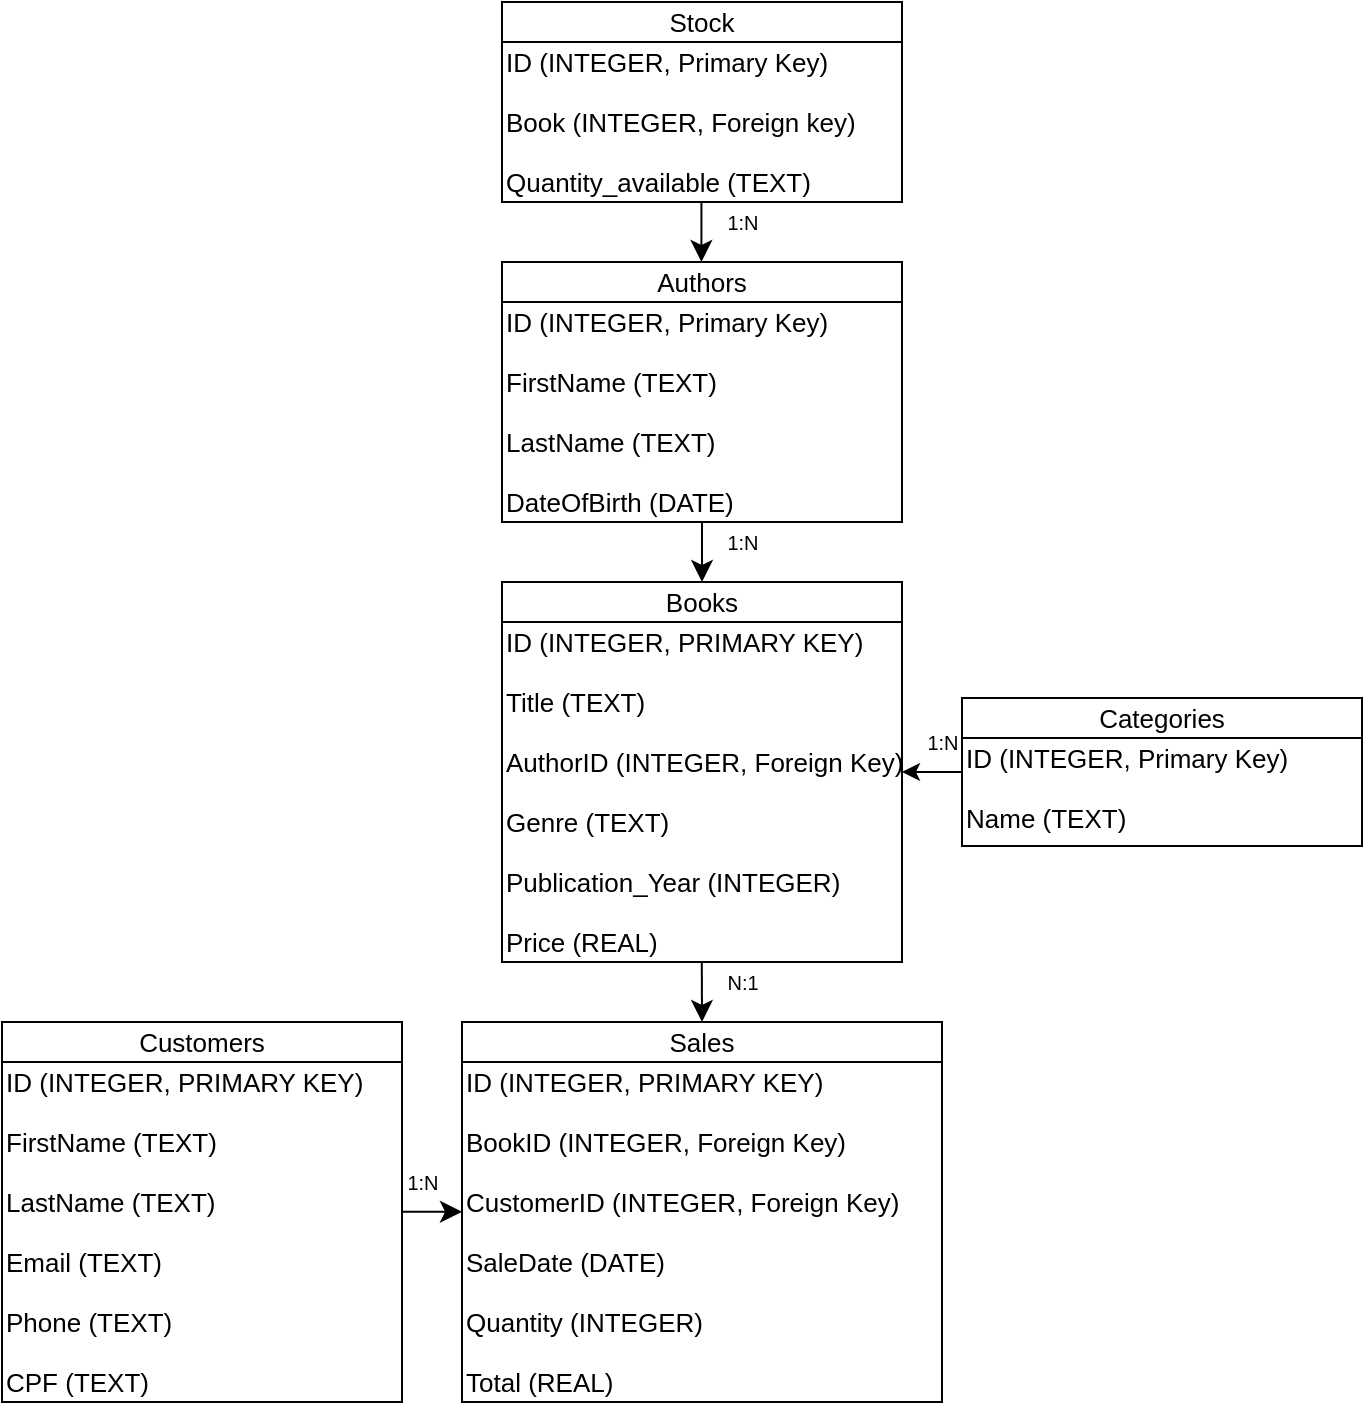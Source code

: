 <mxfile version="27.0.1">
  <diagram name="Página-1" id="o4K2YFYTn6cbgYB524_O">
    <mxGraphModel dx="1729" dy="2191" grid="1" gridSize="10" guides="1" tooltips="1" connect="1" arrows="1" fold="1" page="1" pageScale="1" pageWidth="827" pageHeight="1169" math="0" shadow="0">
      <root>
        <mxCell id="0" />
        <mxCell id="1" parent="0" />
        <mxCell id="eJLFgSkFlAxGA1zm92NA-1" value="&lt;span style=&quot;font-weight: normal;&quot;&gt;&lt;font style=&quot;font-size: 13px;&quot;&gt;Books&lt;/font&gt;&lt;/span&gt;" style="swimlane;whiteSpace=wrap;html=1;startSize=20;" vertex="1" parent="1">
          <mxGeometry x="320" y="-730" width="200" height="190" as="geometry" />
        </mxCell>
        <mxCell id="eJLFgSkFlAxGA1zm92NA-2" value="ID (INTEGER, PRIMARY KEY)" style="text;strokeColor=none;fillColor=none;html=1;fontSize=13;fontStyle=0;verticalAlign=middle;align=left;" vertex="1" parent="eJLFgSkFlAxGA1zm92NA-1">
          <mxGeometry y="20" width="200" height="20" as="geometry" />
        </mxCell>
        <mxCell id="eJLFgSkFlAxGA1zm92NA-3" value="Title (TEXT)" style="text;strokeColor=none;fillColor=none;html=1;fontSize=13;fontStyle=0;verticalAlign=middle;align=left;labelPosition=center;verticalLabelPosition=middle;" vertex="1" parent="eJLFgSkFlAxGA1zm92NA-1">
          <mxGeometry y="50" width="200" height="20" as="geometry" />
        </mxCell>
        <mxCell id="eJLFgSkFlAxGA1zm92NA-4" value="AuthorID (INTEGER, Foreign Key)" style="text;strokeColor=none;fillColor=none;html=1;fontSize=13;fontStyle=0;verticalAlign=middle;align=left;" vertex="1" parent="eJLFgSkFlAxGA1zm92NA-1">
          <mxGeometry y="80" width="200" height="20" as="geometry" />
        </mxCell>
        <mxCell id="eJLFgSkFlAxGA1zm92NA-5" value="Genre (TEXT)" style="text;strokeColor=none;fillColor=none;html=1;fontSize=13;fontStyle=0;verticalAlign=middle;align=left;" vertex="1" parent="eJLFgSkFlAxGA1zm92NA-1">
          <mxGeometry y="110" width="200" height="20" as="geometry" />
        </mxCell>
        <mxCell id="eJLFgSkFlAxGA1zm92NA-6" value="Publication_Year (INTEGER)" style="text;strokeColor=none;fillColor=none;html=1;fontSize=13;fontStyle=0;verticalAlign=middle;align=left;" vertex="1" parent="eJLFgSkFlAxGA1zm92NA-1">
          <mxGeometry y="140" width="200" height="20" as="geometry" />
        </mxCell>
        <mxCell id="eJLFgSkFlAxGA1zm92NA-7" value="Price (REAL)" style="text;strokeColor=none;fillColor=none;html=1;fontSize=13;fontStyle=0;verticalAlign=middle;align=left;" vertex="1" parent="eJLFgSkFlAxGA1zm92NA-1">
          <mxGeometry y="170" width="200" height="20" as="geometry" />
        </mxCell>
        <mxCell id="eJLFgSkFlAxGA1zm92NA-8" value="&lt;span style=&quot;font-weight: normal;&quot;&gt;&lt;font style=&quot;font-size: 13px;&quot;&gt;Authors&lt;/font&gt;&lt;/span&gt;" style="swimlane;whiteSpace=wrap;html=1;startSize=20;" vertex="1" parent="1">
          <mxGeometry x="320" y="-890" width="200" height="130" as="geometry" />
        </mxCell>
        <mxCell id="eJLFgSkFlAxGA1zm92NA-9" value="ID (INTEGER, Primary Key)" style="text;strokeColor=none;fillColor=none;html=1;fontSize=13;fontStyle=0;verticalAlign=middle;align=left;" vertex="1" parent="eJLFgSkFlAxGA1zm92NA-8">
          <mxGeometry y="20" width="200" height="20" as="geometry" />
        </mxCell>
        <mxCell id="eJLFgSkFlAxGA1zm92NA-10" value="FirstName (TEXT)" style="text;strokeColor=none;fillColor=none;html=1;fontSize=13;fontStyle=0;verticalAlign=middle;align=left;labelPosition=center;verticalLabelPosition=middle;" vertex="1" parent="eJLFgSkFlAxGA1zm92NA-8">
          <mxGeometry y="50" width="200" height="20" as="geometry" />
        </mxCell>
        <mxCell id="eJLFgSkFlAxGA1zm92NA-11" value="LastName (TEXT)" style="text;strokeColor=none;fillColor=none;html=1;fontSize=13;fontStyle=0;verticalAlign=middle;align=left;" vertex="1" parent="eJLFgSkFlAxGA1zm92NA-8">
          <mxGeometry y="80" width="200" height="20" as="geometry" />
        </mxCell>
        <mxCell id="eJLFgSkFlAxGA1zm92NA-12" value="DateOfBirth (DATE)" style="text;strokeColor=none;fillColor=none;html=1;fontSize=13;fontStyle=0;verticalAlign=middle;align=left;" vertex="1" parent="eJLFgSkFlAxGA1zm92NA-8">
          <mxGeometry y="110" width="200" height="20" as="geometry" />
        </mxCell>
        <mxCell id="eJLFgSkFlAxGA1zm92NA-13" value="" style="edgeStyle=segmentEdgeStyle;endArrow=classic;html=1;curved=0;rounded=0;endSize=8;startSize=8;exitX=0.5;exitY=1;exitDx=0;exitDy=0;entryX=0.5;entryY=0;entryDx=0;entryDy=0;" edge="1" parent="1" source="eJLFgSkFlAxGA1zm92NA-12" target="eJLFgSkFlAxGA1zm92NA-1">
          <mxGeometry width="50" height="50" relative="1" as="geometry">
            <mxPoint x="420" y="-754" as="sourcePoint" />
            <mxPoint x="430" y="-764" as="targetPoint" />
          </mxGeometry>
        </mxCell>
        <mxCell id="eJLFgSkFlAxGA1zm92NA-14" value="1:N" style="text;strokeColor=none;fillColor=none;html=1;fontSize=10;fontStyle=0;verticalAlign=middle;align=center;" vertex="1" parent="1">
          <mxGeometry x="430" y="-760" width="20" height="20" as="geometry" />
        </mxCell>
        <mxCell id="eJLFgSkFlAxGA1zm92NA-15" value="&lt;span style=&quot;font-weight: normal;&quot;&gt;&lt;font style=&quot;font-size: 13px;&quot;&gt;Sales&lt;/font&gt;&lt;/span&gt;" style="swimlane;whiteSpace=wrap;html=1;startSize=20;" vertex="1" parent="1">
          <mxGeometry x="300" y="-510" width="240" height="190" as="geometry" />
        </mxCell>
        <mxCell id="eJLFgSkFlAxGA1zm92NA-16" value="ID (INTEGER, PRIMARY KEY)" style="text;strokeColor=none;fillColor=none;html=1;fontSize=13;fontStyle=0;verticalAlign=middle;align=left;" vertex="1" parent="eJLFgSkFlAxGA1zm92NA-15">
          <mxGeometry y="20" width="200" height="20" as="geometry" />
        </mxCell>
        <mxCell id="eJLFgSkFlAxGA1zm92NA-17" value="BookID (INTEGER, Foreign Key)" style="text;strokeColor=none;fillColor=none;html=1;fontSize=13;fontStyle=0;verticalAlign=middle;align=left;labelPosition=center;verticalLabelPosition=middle;" vertex="1" parent="eJLFgSkFlAxGA1zm92NA-15">
          <mxGeometry y="50" width="200" height="20" as="geometry" />
        </mxCell>
        <mxCell id="eJLFgSkFlAxGA1zm92NA-18" value="CustomerID (INTEGER, Foreign Key)" style="text;strokeColor=none;fillColor=none;html=1;fontSize=13;fontStyle=0;verticalAlign=middle;align=left;" vertex="1" parent="eJLFgSkFlAxGA1zm92NA-15">
          <mxGeometry y="80" width="200" height="20" as="geometry" />
        </mxCell>
        <mxCell id="eJLFgSkFlAxGA1zm92NA-19" value="SaleDate (DATE)" style="text;strokeColor=none;fillColor=none;html=1;fontSize=13;fontStyle=0;verticalAlign=middle;align=left;" vertex="1" parent="eJLFgSkFlAxGA1zm92NA-15">
          <mxGeometry y="110" width="200" height="20" as="geometry" />
        </mxCell>
        <mxCell id="eJLFgSkFlAxGA1zm92NA-20" value="Quantity (INTEGER)" style="text;strokeColor=none;fillColor=none;html=1;fontSize=13;fontStyle=0;verticalAlign=middle;align=left;" vertex="1" parent="eJLFgSkFlAxGA1zm92NA-15">
          <mxGeometry y="140" width="200" height="20" as="geometry" />
        </mxCell>
        <mxCell id="eJLFgSkFlAxGA1zm92NA-21" value="Total (REAL)" style="text;strokeColor=none;fillColor=none;html=1;fontSize=13;fontStyle=0;verticalAlign=middle;align=left;" vertex="1" parent="eJLFgSkFlAxGA1zm92NA-15">
          <mxGeometry y="170" width="200" height="20" as="geometry" />
        </mxCell>
        <mxCell id="eJLFgSkFlAxGA1zm92NA-22" value="&lt;span style=&quot;font-weight: normal;&quot;&gt;&lt;font style=&quot;font-size: 13px;&quot;&gt;Customers&lt;/font&gt;&lt;/span&gt;" style="swimlane;whiteSpace=wrap;html=1;startSize=20;" vertex="1" parent="1">
          <mxGeometry x="70" y="-510" width="200" height="190" as="geometry" />
        </mxCell>
        <mxCell id="eJLFgSkFlAxGA1zm92NA-23" value="ID (INTEGER, PRIMARY KEY)" style="text;strokeColor=none;fillColor=none;html=1;fontSize=13;fontStyle=0;verticalAlign=middle;align=left;" vertex="1" parent="eJLFgSkFlAxGA1zm92NA-22">
          <mxGeometry y="20" width="200" height="20" as="geometry" />
        </mxCell>
        <mxCell id="eJLFgSkFlAxGA1zm92NA-24" value="FirstName (TEXT)" style="text;strokeColor=none;fillColor=none;html=1;fontSize=13;fontStyle=0;verticalAlign=middle;align=left;labelPosition=center;verticalLabelPosition=middle;" vertex="1" parent="eJLFgSkFlAxGA1zm92NA-22">
          <mxGeometry y="50" width="200" height="20" as="geometry" />
        </mxCell>
        <mxCell id="eJLFgSkFlAxGA1zm92NA-25" value="LastName (TEXT)" style="text;strokeColor=none;fillColor=none;html=1;fontSize=13;fontStyle=0;verticalAlign=middle;align=left;" vertex="1" parent="eJLFgSkFlAxGA1zm92NA-22">
          <mxGeometry y="80" width="200" height="20" as="geometry" />
        </mxCell>
        <mxCell id="eJLFgSkFlAxGA1zm92NA-26" value="Email (TEXT)" style="text;strokeColor=none;fillColor=none;html=1;fontSize=13;fontStyle=0;verticalAlign=middle;align=left;" vertex="1" parent="eJLFgSkFlAxGA1zm92NA-22">
          <mxGeometry y="110" width="200" height="20" as="geometry" />
        </mxCell>
        <mxCell id="eJLFgSkFlAxGA1zm92NA-27" value="Phone (TEXT)" style="text;strokeColor=none;fillColor=none;html=1;fontSize=13;fontStyle=0;verticalAlign=middle;align=left;" vertex="1" parent="eJLFgSkFlAxGA1zm92NA-22">
          <mxGeometry y="140" width="200" height="20" as="geometry" />
        </mxCell>
        <mxCell id="eJLFgSkFlAxGA1zm92NA-28" value="CPF (TEXT)" style="text;strokeColor=none;fillColor=none;html=1;fontSize=13;fontStyle=0;verticalAlign=middle;align=left;" vertex="1" parent="eJLFgSkFlAxGA1zm92NA-22">
          <mxGeometry y="170" width="200" height="20" as="geometry" />
        </mxCell>
        <mxCell id="eJLFgSkFlAxGA1zm92NA-29" value="" style="edgeStyle=segmentEdgeStyle;endArrow=classic;html=1;curved=0;rounded=0;endSize=8;startSize=8;entryX=0.5;entryY=0;entryDx=0;entryDy=0;" edge="1" parent="1" target="eJLFgSkFlAxGA1zm92NA-15">
          <mxGeometry width="50" height="50" relative="1" as="geometry">
            <mxPoint x="419.9" y="-540" as="sourcePoint" />
            <mxPoint x="419.9" y="-520" as="targetPoint" />
          </mxGeometry>
        </mxCell>
        <mxCell id="eJLFgSkFlAxGA1zm92NA-30" value="1:N" style="text;strokeColor=none;fillColor=none;html=1;fontSize=10;fontStyle=0;verticalAlign=middle;align=center;" vertex="1" parent="1">
          <mxGeometry x="270" y="-440" width="20" height="20" as="geometry" />
        </mxCell>
        <mxCell id="eJLFgSkFlAxGA1zm92NA-31" value="" style="edgeStyle=elbowEdgeStyle;elbow=horizontal;endArrow=classic;html=1;curved=0;rounded=0;endSize=8;startSize=8;" edge="1" parent="1">
          <mxGeometry width="50" height="50" relative="1" as="geometry">
            <mxPoint x="280" y="-415.1" as="sourcePoint" />
            <mxPoint x="300" y="-415.1" as="targetPoint" />
            <Array as="points">
              <mxPoint x="270" y="-415.1" />
            </Array>
          </mxGeometry>
        </mxCell>
        <mxCell id="eJLFgSkFlAxGA1zm92NA-32" value="N:1" style="text;strokeColor=none;fillColor=none;html=1;fontSize=10;fontStyle=0;verticalAlign=middle;align=center;" vertex="1" parent="1">
          <mxGeometry x="430" y="-540" width="20" height="20" as="geometry" />
        </mxCell>
        <mxCell id="eJLFgSkFlAxGA1zm92NA-33" value="&lt;span style=&quot;font-weight: normal;&quot;&gt;&lt;font style=&quot;font-size: 13px;&quot;&gt;Stock&lt;/font&gt;&lt;/span&gt;" style="swimlane;whiteSpace=wrap;html=1;startSize=20;" vertex="1" parent="1">
          <mxGeometry x="320" y="-1020" width="200" height="100" as="geometry" />
        </mxCell>
        <mxCell id="eJLFgSkFlAxGA1zm92NA-34" value="ID (INTEGER, Primary Key)" style="text;strokeColor=none;fillColor=none;html=1;fontSize=13;fontStyle=0;verticalAlign=middle;align=left;" vertex="1" parent="eJLFgSkFlAxGA1zm92NA-33">
          <mxGeometry y="20" width="200" height="20" as="geometry" />
        </mxCell>
        <mxCell id="eJLFgSkFlAxGA1zm92NA-35" value="Book (INTEGER, Foreign key)" style="text;strokeColor=none;fillColor=none;html=1;fontSize=13;fontStyle=0;verticalAlign=middle;align=left;labelPosition=center;verticalLabelPosition=middle;" vertex="1" parent="eJLFgSkFlAxGA1zm92NA-33">
          <mxGeometry y="50" width="200" height="20" as="geometry" />
        </mxCell>
        <mxCell id="eJLFgSkFlAxGA1zm92NA-36" value="Quantity_available (TEXT)" style="text;strokeColor=none;fillColor=none;html=1;fontSize=13;fontStyle=0;verticalAlign=middle;align=left;" vertex="1" parent="eJLFgSkFlAxGA1zm92NA-33">
          <mxGeometry y="80" width="200" height="20" as="geometry" />
        </mxCell>
        <mxCell id="eJLFgSkFlAxGA1zm92NA-37" value="1:N" style="text;strokeColor=none;fillColor=none;html=1;fontSize=10;fontStyle=0;verticalAlign=middle;align=center;" vertex="1" parent="1">
          <mxGeometry x="430" y="-920" width="20" height="20" as="geometry" />
        </mxCell>
        <mxCell id="eJLFgSkFlAxGA1zm92NA-38" value="" style="edgeStyle=segmentEdgeStyle;endArrow=classic;html=1;curved=0;rounded=0;endSize=8;startSize=8;exitX=0.5;exitY=1;exitDx=0;exitDy=0;entryX=0.5;entryY=0;entryDx=0;entryDy=0;" edge="1" parent="1">
          <mxGeometry width="50" height="50" relative="1" as="geometry">
            <mxPoint x="419.71" y="-920" as="sourcePoint" />
            <mxPoint x="419.71" y="-890" as="targetPoint" />
          </mxGeometry>
        </mxCell>
        <mxCell id="eJLFgSkFlAxGA1zm92NA-39" style="edgeStyle=orthogonalEdgeStyle;rounded=0;orthogonalLoop=1;jettySize=auto;html=1;entryX=1;entryY=0.75;entryDx=0;entryDy=0;" edge="1" parent="1" source="eJLFgSkFlAxGA1zm92NA-40" target="eJLFgSkFlAxGA1zm92NA-4">
          <mxGeometry relative="1" as="geometry" />
        </mxCell>
        <mxCell id="eJLFgSkFlAxGA1zm92NA-40" value="&lt;span style=&quot;font-weight: normal;&quot;&gt;&lt;font style=&quot;font-size: 13px;&quot;&gt;Categories&lt;/font&gt;&lt;/span&gt;" style="swimlane;whiteSpace=wrap;html=1;startSize=20;" vertex="1" parent="1">
          <mxGeometry x="550" y="-672" width="200" height="74" as="geometry" />
        </mxCell>
        <mxCell id="eJLFgSkFlAxGA1zm92NA-41" value="ID (INTEGER, Primary Key)" style="text;strokeColor=none;fillColor=none;html=1;fontSize=13;fontStyle=0;verticalAlign=middle;align=left;" vertex="1" parent="eJLFgSkFlAxGA1zm92NA-40">
          <mxGeometry y="20" width="200" height="20" as="geometry" />
        </mxCell>
        <mxCell id="eJLFgSkFlAxGA1zm92NA-42" value="Name (TEXT)" style="text;strokeColor=none;fillColor=none;html=1;fontSize=13;fontStyle=0;verticalAlign=middle;align=left;labelPosition=center;verticalLabelPosition=middle;" vertex="1" parent="eJLFgSkFlAxGA1zm92NA-40">
          <mxGeometry y="50" width="200" height="20" as="geometry" />
        </mxCell>
        <mxCell id="eJLFgSkFlAxGA1zm92NA-43" value="1:N" style="text;strokeColor=none;fillColor=none;html=1;fontSize=10;fontStyle=0;verticalAlign=middle;align=center;" vertex="1" parent="1">
          <mxGeometry x="530" y="-660" width="20" height="20" as="geometry" />
        </mxCell>
      </root>
    </mxGraphModel>
  </diagram>
</mxfile>
